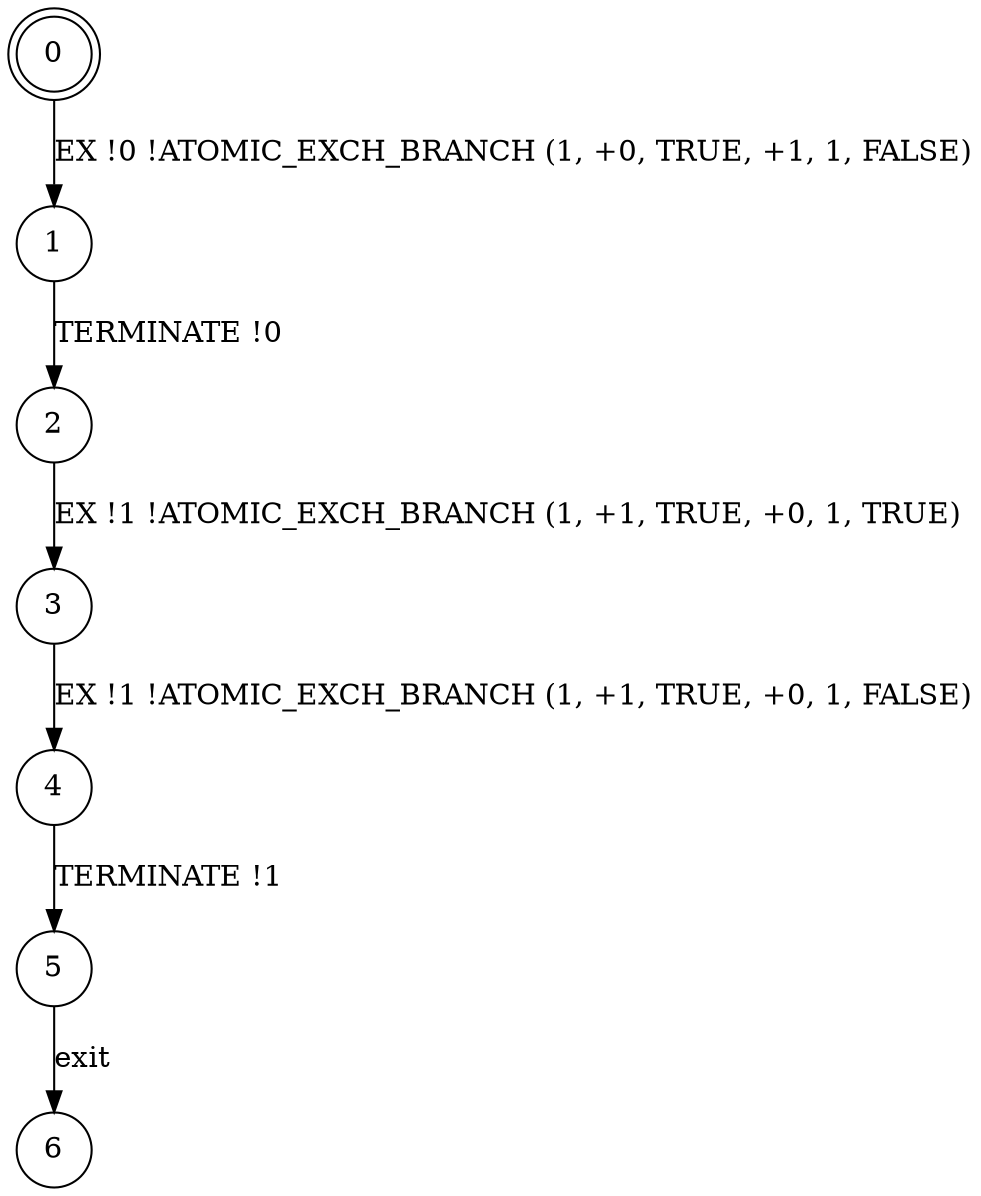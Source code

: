 digraph BCG {
size = "7, 10.5";
center = TRUE;
node [shape = circle];
0 [peripheries = 2];
0 -> 1 [label = "EX !0 !ATOMIC_EXCH_BRANCH (1, +0, TRUE, +1, 1, FALSE)"];
1 -> 2 [label = "TERMINATE !0"];
2 -> 3 [label = "EX !1 !ATOMIC_EXCH_BRANCH (1, +1, TRUE, +0, 1, TRUE)"];
3 -> 4 [label = "EX !1 !ATOMIC_EXCH_BRANCH (1, +1, TRUE, +0, 1, FALSE)"];
4 -> 5 [label = "TERMINATE !1"];
5 -> 6 [label = "exit"];
}
